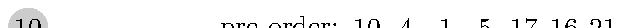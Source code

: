 bboxmargin := 0;

% for any def, use expr/primary, don't use suffix
vardef lchild primary $ =
	($ * 2)
enddef;

vardef rchild primary $ =
	($ * 2 + 1)
enddef;

vardef parent primary $ =
	(floor($ / 2))
enddef;

vardef validate(suffix A)(expr i) :=
	if known(A[i]):
		i
	else:
		0
	fi;
enddef;

vardef img_sub_bin_search_fine_tree(suffix A)(expr i, xunit, yunit, gsize) :=
image(
	save fr;
	path fr;
	fr := fullcircle scaled gsize;



	fill fr withcolor .8white;
	label(decimal(A[i]), (0,0)) withcolor black;

	if known(A[lchild(i)]):
		save subpic;
		picture subpic;
		subpic := img_sub_bin_search_fine_tree(A)(lchild(i), xunit, yunit, gsize);

		save subroot;
		pair subroot;
		subroot := (-xpart(urcorner subpic) - (xunit-gsize)/2, -yunit);

		drawarrow (fr intersectionpoint ((0,0) -- subroot))
			..((fr shifted subroot) intersectionpoint ((0,0) -- subroot)) withcolor black;
		draw subpic shifted subroot;
	fi;

	if known(A[rchild(i)]):
		save subpic;
		picture subpic;
		subpic := img_sub_bin_search_fine_tree(A)(rchild(i), xunit, yunit, gsize);

		save subroot;
		pair subroot;
		subroot := (-xpart(ulcorner subpic) + (xunit-gsize)/2, -yunit);

		drawarrow (fr intersectionpoint ((0,0) -- subroot))
			..((fr shifted subroot) intersectionpoint ((0,0) -- subroot)) withcolor black;
		draw subpic shifted subroot;
	fi;
)
enddef;

% @order: 0 preorder; 1 inorder; 2 postorder;
vardef preorder_tree_walk(suffix A)(expr i, xunit, yunit) :=
image(
	pair pos;
	pos := (7 * xunit,yunit);

	label.lft("pre-order:", pos);
	pos := (xpart(pos) + .5xunit, ypart(pos));

	numeric prev, node;
	numeric li, ri, pi;

	prev := 0;
	node := i;
	forever:
		exitif node = 0;
		li := lchild(node);
		if unknown(A[li]):
			li := 0;
		fi;
		ri := rchild(node);
		if unknown(A[ri]):
			ri := 0;
		fi;
		pi := parent(node);
		if unknown(A[pi]):
			pi := 0;
		fi;

		if prev = pi:
			label(decimal(A[node]), pos);
			pos := (xpart(pos) + xunit, ypart(pos));
			if not(li = 0): % left leap
				prev := node;
				node := li;
			elseif not(ri = 0):
				prev := node;
				node := ri;
			else:
				prev := node;
				node := pi;
			fi;
		elseif prev = li:
			if not(ri = 0):
				prev := node;
				node := ri;
			else:
				prev := node;
				node := pi;
			fi;
		elseif prev = ri:
			prev := node;
			node := pi;
		fi;
	endfor;
)
enddef;
vardef inorder_tree_walk(suffix A)(expr i, xunit, yunit) :=
image(
	pair pos;
	pos := (7 * xunit,yunit);

	label.lft("in-order:", pos);
	pos := (xpart(pos) + .5xunit, ypart(pos));

	numeric prev, node;
	numeric li, ri, pi;

	prev := 0;
	node := i;
	forever:
		exitif node = 0;
		li := lchild(node);
		if unknown(A[li]):
			li := 0;
		fi;
		ri := rchild(node);
		if unknown(A[ri]):
			ri := 0;
		fi;
		pi := parent(node);
		if unknown(A[pi]):
			pi := 0;
		fi;

		if prev = pi:
			if not(li = 0): % left leap
				prev := node;
				node := li;
			else:
				label(decimal(A[node]), pos);
				pos := (xpart(pos) + xunit, ypart(pos));
				if not(ri = 0):
					prev := node;
					node := ri;
				else:
					prev := node;
					node := pi;
				fi;
			fi;
		elseif prev = li:
			label(decimal(A[node]), pos);
			pos := (xpart(pos) + xunit, ypart(pos));
			if not(ri = 0):
				prev := node;
				node := ri;
			else:
				prev := node;
				node := pi;
			fi;
		elseif prev = ri:
			prev := node;
			node := pi;
		fi;
	endfor;
)
enddef;
vardef postorder_tree_walk(suffix A)(expr i, xunit, yunit) :=
image(
	pair pos;
	pos := (7 * xunit,yunit);

	label.lft("post-order:", pos);
	pos := (xpart(pos) + .5xunit, ypart(pos));

	numeric prev, node;
	numeric li, ri, pi;

	prev := 0;
	node := i;
	forever:
		exitif node = 0;
		li := lchild(node);
		if unknown(A[li]):
			li := 0;
		fi;
		ri := rchild(node);
		if unknown(A[ri]):
			ri := 0;
		fi;
		pi := parent(node);
		if unknown(A[pi]):
			pi := 0;
		fi;

		if prev = pi:
			if not(li = 0): % left leap
				prev := node;
				node := li;
			elseif not(ri = 0):
				prev := node;
				node := ri;
			else:
				label(decimal(A[node]), pos);
				pos := (xpart(pos) + xunit, ypart(pos));
				prev := node;
				node := pi;
			fi;
		elseif prev = li:
			if not(ri = 0):
				prev := node;
				node := ri;
			else:
				label(decimal(A[node]), pos);
				pos := (xpart(pos) + xunit, ypart(pos));
				prev := node;
				node := pi;
			fi;
		elseif prev = ri:
			label(decimal(A[node]), pos);
			pos := (xpart(pos) + xunit, ypart(pos));
			prev := node;
			node := pi;
		fi;
	endfor;
)
enddef;

vardef img_bin_search_tree(suffix A)(expr gsize, xunit, yunit) :=
image(
	draw img_sub_bin_search_fine_tree(A)(1, xunit, yunit, gsize);
)
enddef;

vardef draw_bin_search_tree(suffix A) :=
	save m;
	picture m;
	m := img_bin_search_tree(A)(0.5cm, 0.8cm,0.8cm);
	draw m shifted (-xpart (llcorner m), 0);
	draw preorder_tree_walk(A)(1, 0.5cm, 0cm) shifted (2cm,0);
	draw inorder_tree_walk(A)(1, 0.5cm, -0.5cm) shifted (2cm,0);
	draw postorder_tree_walk(A)(1, 0.5cm, -1.0cm) shifted (2cm,0);
enddef;

beginfig(1);
	numeric data[];
	numeric data.len;
	data[1] := 10;
	data[2] :=  4;
	data[3] := 17;
	data[4] :=  1;
	data[5] :=  5;
	data[6] := 16;
	data[7] := 21;
	data.len := 7;

	draw_bin_search_tree(data);
endfig;

beginfig(2);
	numeric data[];
	numeric data.len;
	data[1] := 10;
	data[2] :=  4;
	data[3] := 16;
	data[4] :=  1;
	data[5] :=  5;
	data[7] := 17;
	data[15] := 21;
	data.len := 15;

	draw_bin_search_tree(data);
endfig;

beginfig(3);
	numeric data[];
	numeric data.len;
	data[1] := 5;
	data[2] :=  4;
	data[3] := 10;
	data[4] :=  1;
	data[7] := 16;
	data[15] := 17;
	data[31] := 21;
	data.len := 31;

	draw_bin_search_tree(data);
endfig;

beginfig(4);
	numeric data[];
	numeric data.len;
	data[1] := 4;
	data[2] := 1;
	data[3] := 5;
	data[7] := 10;
	data[15] := 16;
	data[31] := 17;
	data[63] := 21;
	data.len := 63;

	draw_bin_search_tree(data);
endfig;

beginfig(5);
	numeric data[];
	numeric data.len;
	data[1] := 1;
	data[3] := 4;
	data[7] := 5;
	data[15] := 10;
	data[31] := 16;
	data[63] := 17;
	data[127] := 21;
	data.len := 127;

	draw_bin_search_tree(data);
endfig;

end;
